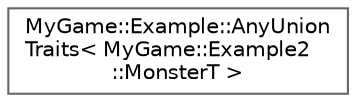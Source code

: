 digraph "Graphical Class Hierarchy"
{
 // LATEX_PDF_SIZE
  bgcolor="transparent";
  edge [fontname=Helvetica,fontsize=10,labelfontname=Helvetica,labelfontsize=10];
  node [fontname=Helvetica,fontsize=10,shape=box,height=0.2,width=0.4];
  rankdir="LR";
  Node0 [id="Node000000",label="MyGame::Example::AnyUnion\lTraits\< MyGame::Example2\l::MonsterT \>",height=0.2,width=0.4,color="grey40", fillcolor="white", style="filled",URL="$structMyGame_1_1Example_1_1AnyUnionTraits_3_01MyGame_1_1Example2_1_1MonsterT_01_4.html",tooltip=" "];
}
